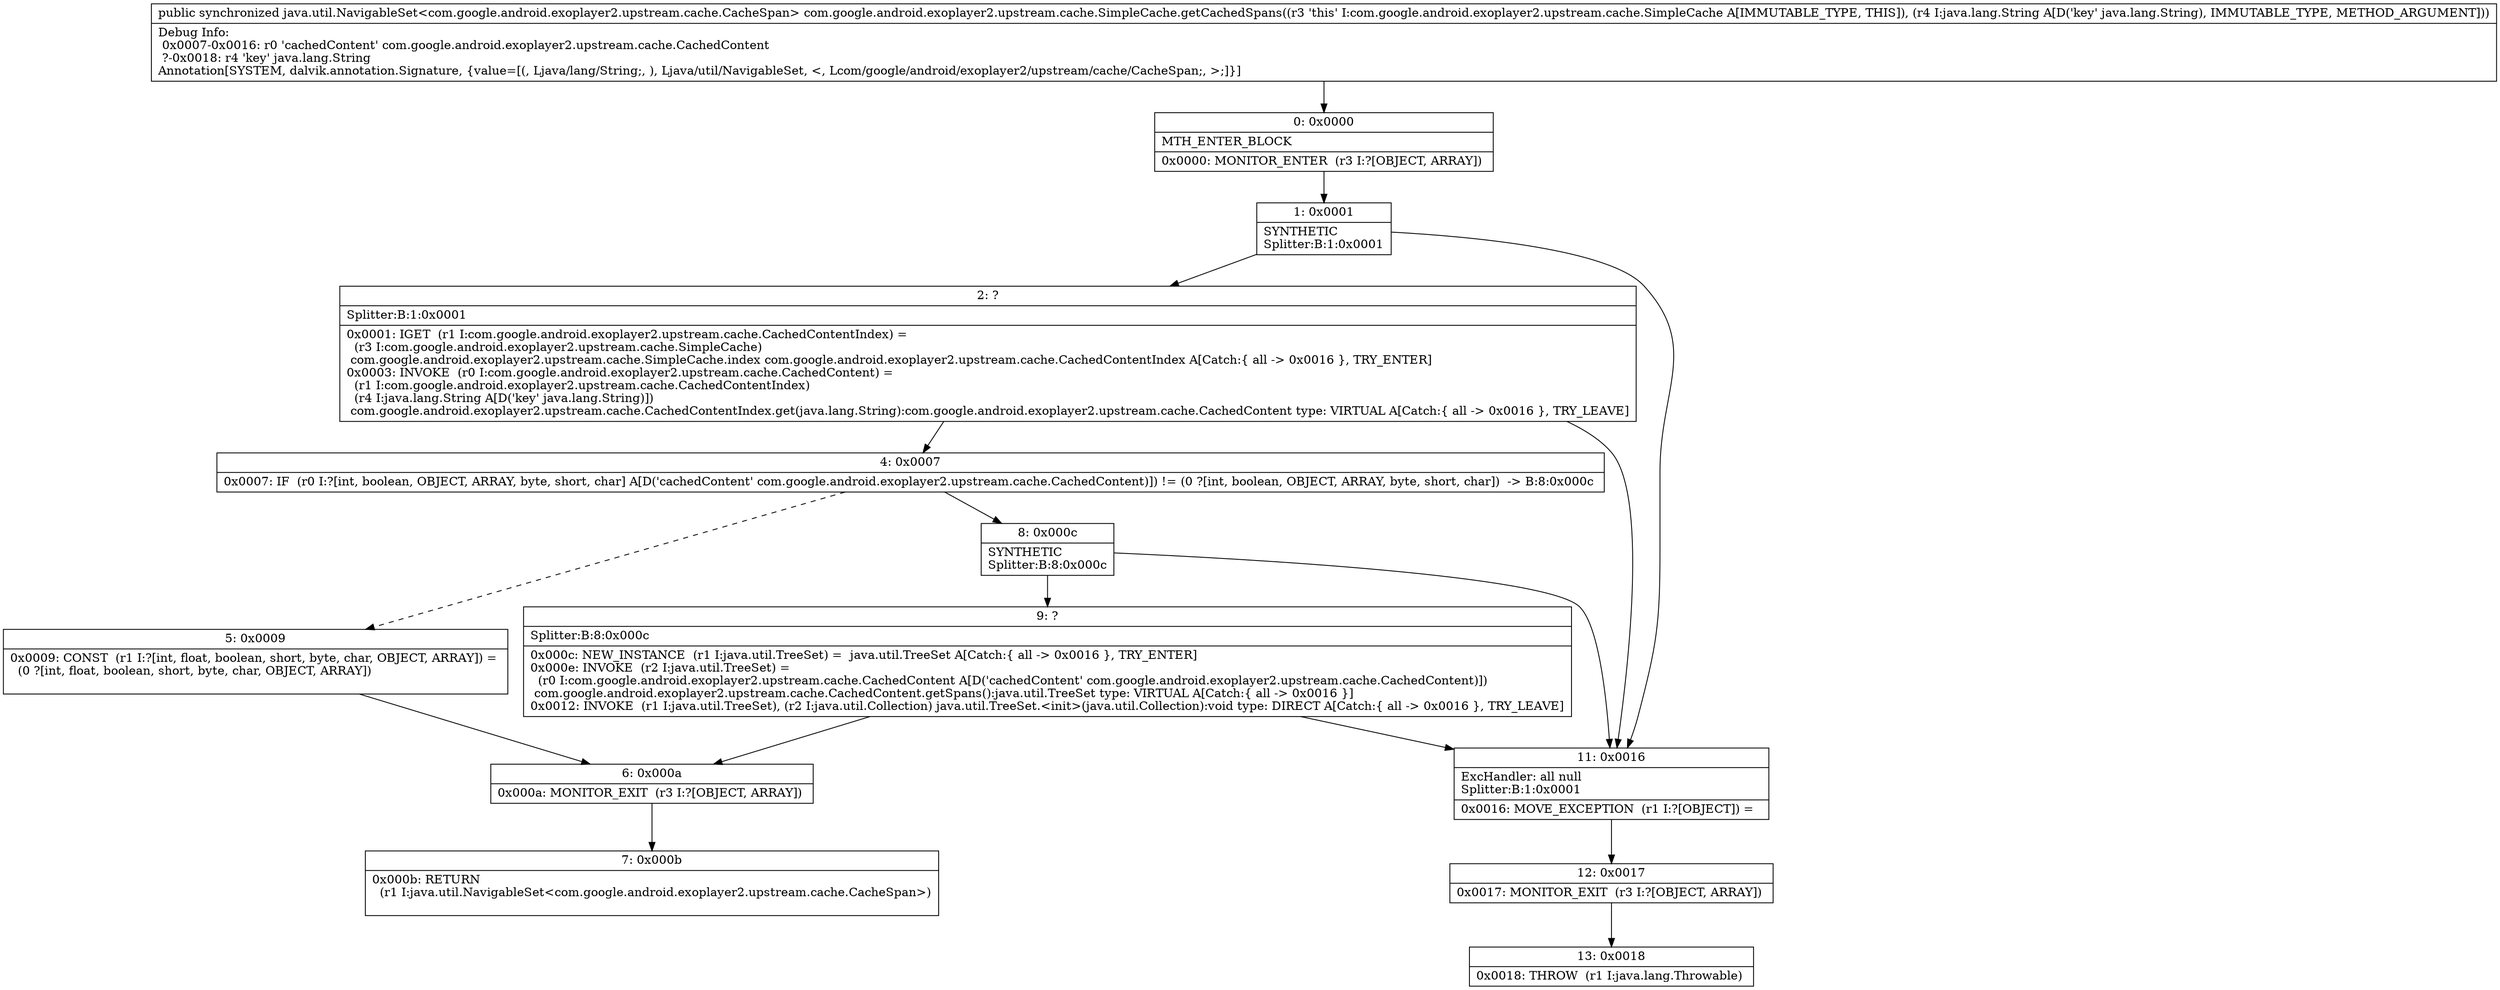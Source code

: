 digraph "CFG forcom.google.android.exoplayer2.upstream.cache.SimpleCache.getCachedSpans(Ljava\/lang\/String;)Ljava\/util\/NavigableSet;" {
Node_0 [shape=record,label="{0\:\ 0x0000|MTH_ENTER_BLOCK\l|0x0000: MONITOR_ENTER  (r3 I:?[OBJECT, ARRAY]) \l}"];
Node_1 [shape=record,label="{1\:\ 0x0001|SYNTHETIC\lSplitter:B:1:0x0001\l}"];
Node_2 [shape=record,label="{2\:\ ?|Splitter:B:1:0x0001\l|0x0001: IGET  (r1 I:com.google.android.exoplayer2.upstream.cache.CachedContentIndex) = \l  (r3 I:com.google.android.exoplayer2.upstream.cache.SimpleCache)\l com.google.android.exoplayer2.upstream.cache.SimpleCache.index com.google.android.exoplayer2.upstream.cache.CachedContentIndex A[Catch:\{ all \-\> 0x0016 \}, TRY_ENTER]\l0x0003: INVOKE  (r0 I:com.google.android.exoplayer2.upstream.cache.CachedContent) = \l  (r1 I:com.google.android.exoplayer2.upstream.cache.CachedContentIndex)\l  (r4 I:java.lang.String A[D('key' java.lang.String)])\l com.google.android.exoplayer2.upstream.cache.CachedContentIndex.get(java.lang.String):com.google.android.exoplayer2.upstream.cache.CachedContent type: VIRTUAL A[Catch:\{ all \-\> 0x0016 \}, TRY_LEAVE]\l}"];
Node_4 [shape=record,label="{4\:\ 0x0007|0x0007: IF  (r0 I:?[int, boolean, OBJECT, ARRAY, byte, short, char] A[D('cachedContent' com.google.android.exoplayer2.upstream.cache.CachedContent)]) != (0 ?[int, boolean, OBJECT, ARRAY, byte, short, char])  \-\> B:8:0x000c \l}"];
Node_5 [shape=record,label="{5\:\ 0x0009|0x0009: CONST  (r1 I:?[int, float, boolean, short, byte, char, OBJECT, ARRAY]) = \l  (0 ?[int, float, boolean, short, byte, char, OBJECT, ARRAY])\l \l}"];
Node_6 [shape=record,label="{6\:\ 0x000a|0x000a: MONITOR_EXIT  (r3 I:?[OBJECT, ARRAY]) \l}"];
Node_7 [shape=record,label="{7\:\ 0x000b|0x000b: RETURN  \l  (r1 I:java.util.NavigableSet\<com.google.android.exoplayer2.upstream.cache.CacheSpan\>)\l \l}"];
Node_8 [shape=record,label="{8\:\ 0x000c|SYNTHETIC\lSplitter:B:8:0x000c\l}"];
Node_9 [shape=record,label="{9\:\ ?|Splitter:B:8:0x000c\l|0x000c: NEW_INSTANCE  (r1 I:java.util.TreeSet) =  java.util.TreeSet A[Catch:\{ all \-\> 0x0016 \}, TRY_ENTER]\l0x000e: INVOKE  (r2 I:java.util.TreeSet) = \l  (r0 I:com.google.android.exoplayer2.upstream.cache.CachedContent A[D('cachedContent' com.google.android.exoplayer2.upstream.cache.CachedContent)])\l com.google.android.exoplayer2.upstream.cache.CachedContent.getSpans():java.util.TreeSet type: VIRTUAL A[Catch:\{ all \-\> 0x0016 \}]\l0x0012: INVOKE  (r1 I:java.util.TreeSet), (r2 I:java.util.Collection) java.util.TreeSet.\<init\>(java.util.Collection):void type: DIRECT A[Catch:\{ all \-\> 0x0016 \}, TRY_LEAVE]\l}"];
Node_11 [shape=record,label="{11\:\ 0x0016|ExcHandler: all null\lSplitter:B:1:0x0001\l|0x0016: MOVE_EXCEPTION  (r1 I:?[OBJECT]) =  \l}"];
Node_12 [shape=record,label="{12\:\ 0x0017|0x0017: MONITOR_EXIT  (r3 I:?[OBJECT, ARRAY]) \l}"];
Node_13 [shape=record,label="{13\:\ 0x0018|0x0018: THROW  (r1 I:java.lang.Throwable) \l}"];
MethodNode[shape=record,label="{public synchronized java.util.NavigableSet\<com.google.android.exoplayer2.upstream.cache.CacheSpan\> com.google.android.exoplayer2.upstream.cache.SimpleCache.getCachedSpans((r3 'this' I:com.google.android.exoplayer2.upstream.cache.SimpleCache A[IMMUTABLE_TYPE, THIS]), (r4 I:java.lang.String A[D('key' java.lang.String), IMMUTABLE_TYPE, METHOD_ARGUMENT]))  | Debug Info:\l  0x0007\-0x0016: r0 'cachedContent' com.google.android.exoplayer2.upstream.cache.CachedContent\l  ?\-0x0018: r4 'key' java.lang.String\lAnnotation[SYSTEM, dalvik.annotation.Signature, \{value=[(, Ljava\/lang\/String;, ), Ljava\/util\/NavigableSet, \<, Lcom\/google\/android\/exoplayer2\/upstream\/cache\/CacheSpan;, \>;]\}]\l}"];
MethodNode -> Node_0;
Node_0 -> Node_1;
Node_1 -> Node_2;
Node_1 -> Node_11;
Node_2 -> Node_11;
Node_2 -> Node_4;
Node_4 -> Node_5[style=dashed];
Node_4 -> Node_8;
Node_5 -> Node_6;
Node_6 -> Node_7;
Node_8 -> Node_9;
Node_8 -> Node_11;
Node_9 -> Node_11;
Node_9 -> Node_6;
Node_11 -> Node_12;
Node_12 -> Node_13;
}

